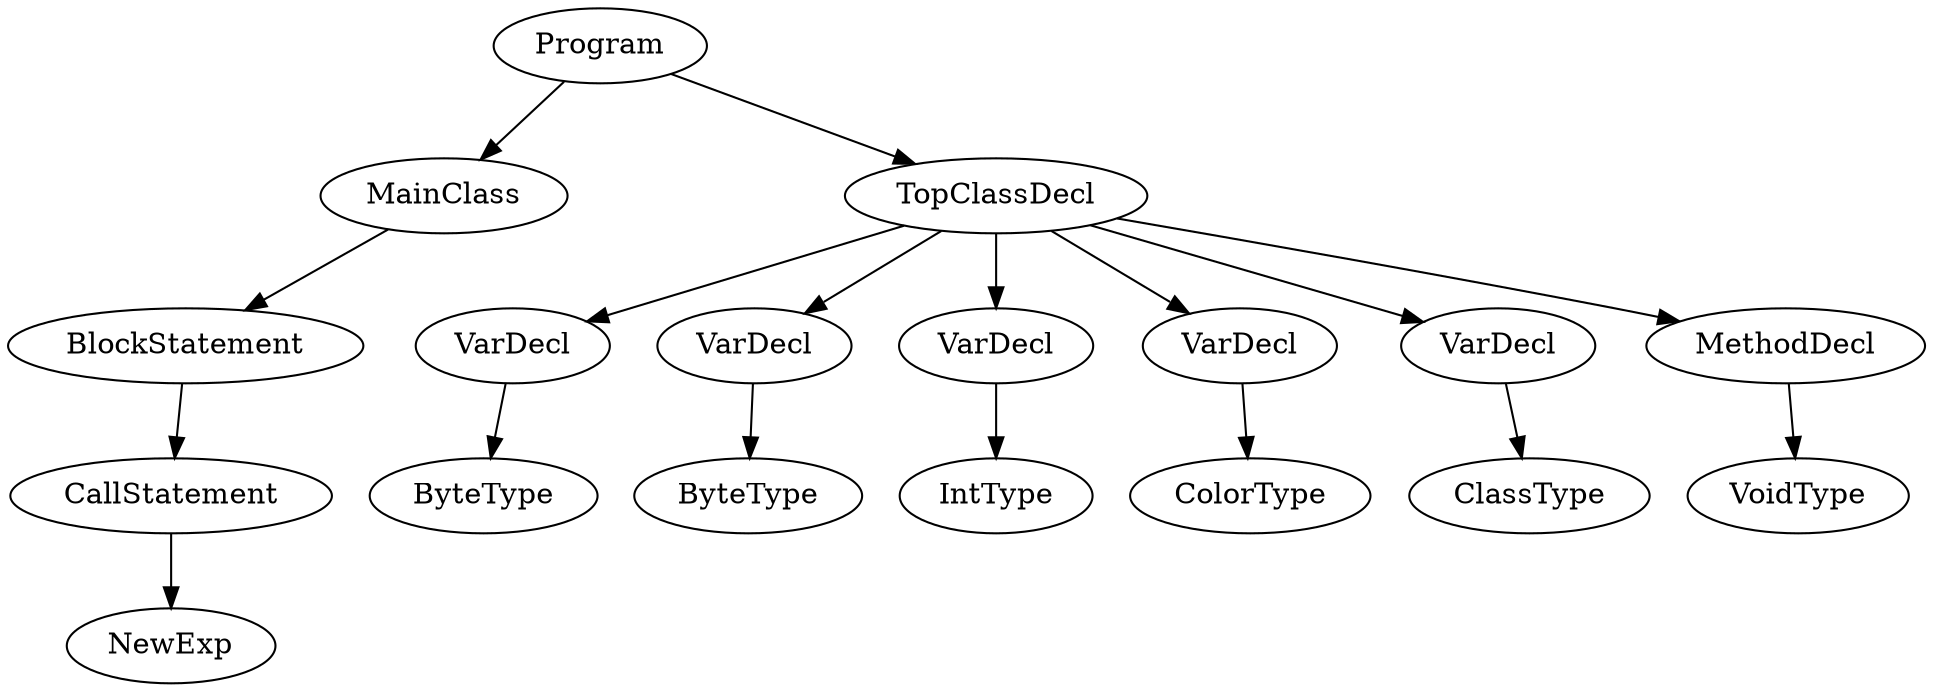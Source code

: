 digraph ASTGraph {
0 [ label="Program" ];
1 [ label="MainClass" ];
0 -> 1
2 [ label="BlockStatement" ];
1 -> 2
3 [ label="CallStatement" ];
2 -> 3
4 [ label="NewExp" ];
3 -> 4
5 [ label="TopClassDecl" ];
0 -> 5
6 [ label="VarDecl" ];
5 -> 6
7 [ label="ByteType" ];
6 -> 7
8 [ label="VarDecl" ];
5 -> 8
9 [ label="ByteType" ];
8 -> 9
10 [ label="VarDecl" ];
5 -> 10
11 [ label="IntType" ];
10 -> 11
12 [ label="VarDecl" ];
5 -> 12
13 [ label="ColorType" ];
12 -> 13
14 [ label="VarDecl" ];
5 -> 14
15 [ label="ClassType" ];
14 -> 15
16 [ label="MethodDecl" ];
5 -> 16
17 [ label="VoidType" ];
16 -> 17
}
